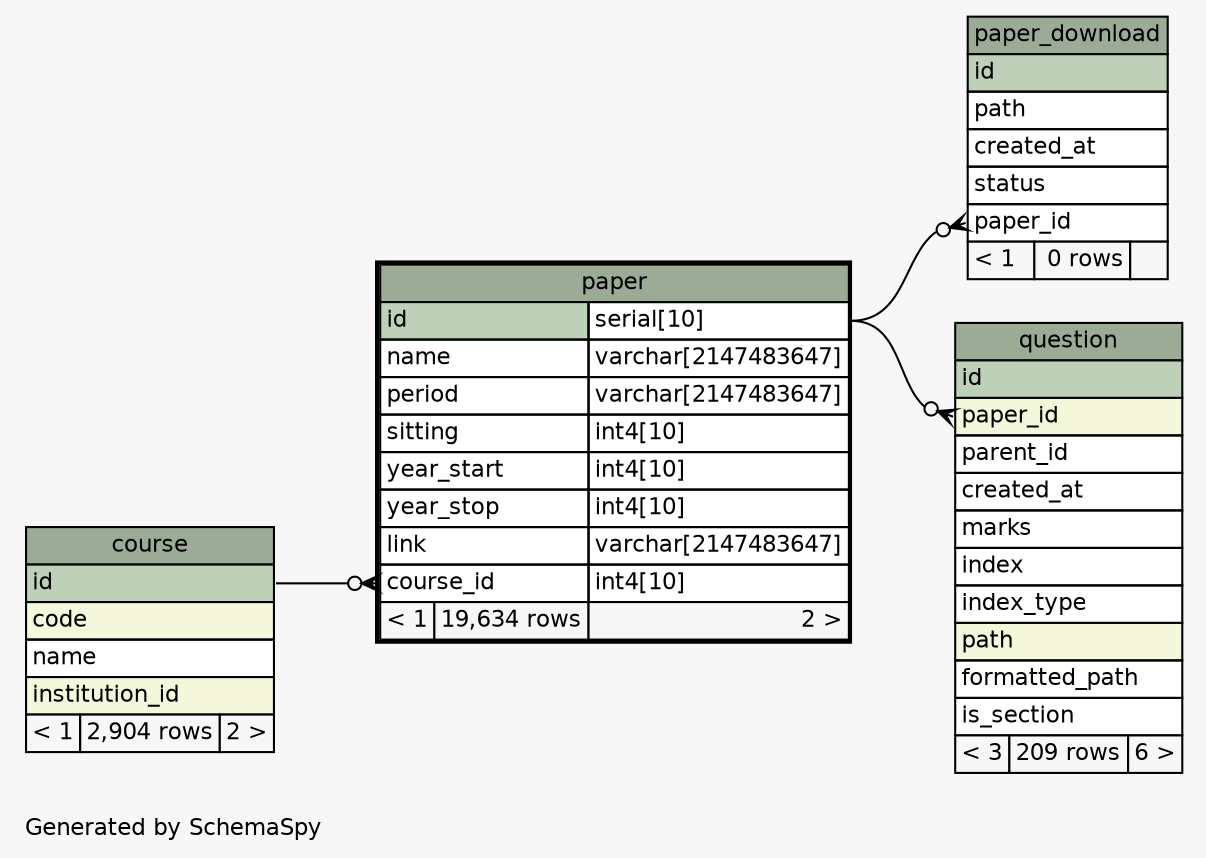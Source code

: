 // dot 2.38.0 on Mac OS X 10.11.3
// SchemaSpy rev 590
digraph "oneDegreeRelationshipsDiagram" {
  graph [
    rankdir="RL"
    bgcolor="#f7f7f7"
    label="\nGenerated by SchemaSpy"
    labeljust="l"
    nodesep="0.18"
    ranksep="0.46"
    fontname="Helvetica"
    fontsize="11"
  ];
  node [
    fontname="Helvetica"
    fontsize="11"
    shape="plaintext"
  ];
  edge [
    arrowsize="0.8"
  ];
  "paper":"course_id":w -> "course":"id":e [arrowhead=none dir=back arrowtail=crowodot];
  "paper_download":"paper_id":w -> "paper":"id.type":e [arrowhead=none dir=back arrowtail=crowodot];
  "question":"paper_id":w -> "paper":"id.type":e [arrowhead=none dir=back arrowtail=crowodot];
  "course" [
    label=<
    <TABLE BORDER="0" CELLBORDER="1" CELLSPACING="0" BGCOLOR="#ffffff">
      <TR><TD COLSPAN="3" BGCOLOR="#9bab96" ALIGN="CENTER">course</TD></TR>
      <TR><TD PORT="id" COLSPAN="3" BGCOLOR="#bed1b8" ALIGN="LEFT">id</TD></TR>
      <TR><TD PORT="code" COLSPAN="3" BGCOLOR="#f4f7da" ALIGN="LEFT">code</TD></TR>
      <TR><TD PORT="name" COLSPAN="3" ALIGN="LEFT">name</TD></TR>
      <TR><TD PORT="institution_id" COLSPAN="3" BGCOLOR="#f4f7da" ALIGN="LEFT">institution_id</TD></TR>
      <TR><TD ALIGN="LEFT" BGCOLOR="#f7f7f7">&lt; 1</TD><TD ALIGN="RIGHT" BGCOLOR="#f7f7f7">2,904 rows</TD><TD ALIGN="RIGHT" BGCOLOR="#f7f7f7">2 &gt;</TD></TR>
    </TABLE>>
    URL="course.html"
    tooltip="course"
  ];
  "paper" [
    label=<
    <TABLE BORDER="2" CELLBORDER="1" CELLSPACING="0" BGCOLOR="#ffffff">
      <TR><TD COLSPAN="3" BGCOLOR="#9bab96" ALIGN="CENTER">paper</TD></TR>
      <TR><TD PORT="id" COLSPAN="2" BGCOLOR="#bed1b8" ALIGN="LEFT">id</TD><TD PORT="id.type" ALIGN="LEFT">serial[10]</TD></TR>
      <TR><TD PORT="name" COLSPAN="2" ALIGN="LEFT">name</TD><TD PORT="name.type" ALIGN="LEFT">varchar[2147483647]</TD></TR>
      <TR><TD PORT="period" COLSPAN="2" ALIGN="LEFT">period</TD><TD PORT="period.type" ALIGN="LEFT">varchar[2147483647]</TD></TR>
      <TR><TD PORT="sitting" COLSPAN="2" ALIGN="LEFT">sitting</TD><TD PORT="sitting.type" ALIGN="LEFT">int4[10]</TD></TR>
      <TR><TD PORT="year_start" COLSPAN="2" ALIGN="LEFT">year_start</TD><TD PORT="year_start.type" ALIGN="LEFT">int4[10]</TD></TR>
      <TR><TD PORT="year_stop" COLSPAN="2" ALIGN="LEFT">year_stop</TD><TD PORT="year_stop.type" ALIGN="LEFT">int4[10]</TD></TR>
      <TR><TD PORT="link" COLSPAN="2" ALIGN="LEFT">link</TD><TD PORT="link.type" ALIGN="LEFT">varchar[2147483647]</TD></TR>
      <TR><TD PORT="course_id" COLSPAN="2" ALIGN="LEFT">course_id</TD><TD PORT="course_id.type" ALIGN="LEFT">int4[10]</TD></TR>
      <TR><TD ALIGN="LEFT" BGCOLOR="#f7f7f7">&lt; 1</TD><TD ALIGN="RIGHT" BGCOLOR="#f7f7f7">19,634 rows</TD><TD ALIGN="RIGHT" BGCOLOR="#f7f7f7">2 &gt;</TD></TR>
    </TABLE>>
    URL="paper.html"
    tooltip="paper"
  ];
  "paper_download" [
    label=<
    <TABLE BORDER="0" CELLBORDER="1" CELLSPACING="0" BGCOLOR="#ffffff">
      <TR><TD COLSPAN="3" BGCOLOR="#9bab96" ALIGN="CENTER">paper_download</TD></TR>
      <TR><TD PORT="id" COLSPAN="3" BGCOLOR="#bed1b8" ALIGN="LEFT">id</TD></TR>
      <TR><TD PORT="path" COLSPAN="3" ALIGN="LEFT">path</TD></TR>
      <TR><TD PORT="created_at" COLSPAN="3" ALIGN="LEFT">created_at</TD></TR>
      <TR><TD PORT="status" COLSPAN="3" ALIGN="LEFT">status</TD></TR>
      <TR><TD PORT="paper_id" COLSPAN="3" ALIGN="LEFT">paper_id</TD></TR>
      <TR><TD ALIGN="LEFT" BGCOLOR="#f7f7f7">&lt; 1</TD><TD ALIGN="RIGHT" BGCOLOR="#f7f7f7">0 rows</TD><TD ALIGN="RIGHT" BGCOLOR="#f7f7f7">  </TD></TR>
    </TABLE>>
    URL="paper_download.html"
    tooltip="paper_download"
  ];
  "question" [
    label=<
    <TABLE BORDER="0" CELLBORDER="1" CELLSPACING="0" BGCOLOR="#ffffff">
      <TR><TD COLSPAN="3" BGCOLOR="#9bab96" ALIGN="CENTER">question</TD></TR>
      <TR><TD PORT="id" COLSPAN="3" BGCOLOR="#bed1b8" ALIGN="LEFT">id</TD></TR>
      <TR><TD PORT="paper_id" COLSPAN="3" BGCOLOR="#f4f7da" ALIGN="LEFT">paper_id</TD></TR>
      <TR><TD PORT="parent_id" COLSPAN="3" ALIGN="LEFT">parent_id</TD></TR>
      <TR><TD PORT="created_at" COLSPAN="3" ALIGN="LEFT">created_at</TD></TR>
      <TR><TD PORT="marks" COLSPAN="3" ALIGN="LEFT">marks</TD></TR>
      <TR><TD PORT="index" COLSPAN="3" ALIGN="LEFT">index</TD></TR>
      <TR><TD PORT="index_type" COLSPAN="3" ALIGN="LEFT">index_type</TD></TR>
      <TR><TD PORT="path" COLSPAN="3" BGCOLOR="#f4f7da" ALIGN="LEFT">path</TD></TR>
      <TR><TD PORT="formatted_path" COLSPAN="3" ALIGN="LEFT">formatted_path</TD></TR>
      <TR><TD PORT="is_section" COLSPAN="3" ALIGN="LEFT">is_section</TD></TR>
      <TR><TD ALIGN="LEFT" BGCOLOR="#f7f7f7">&lt; 3</TD><TD ALIGN="RIGHT" BGCOLOR="#f7f7f7">209 rows</TD><TD ALIGN="RIGHT" BGCOLOR="#f7f7f7">6 &gt;</TD></TR>
    </TABLE>>
    URL="question.html"
    tooltip="question"
  ];
}
